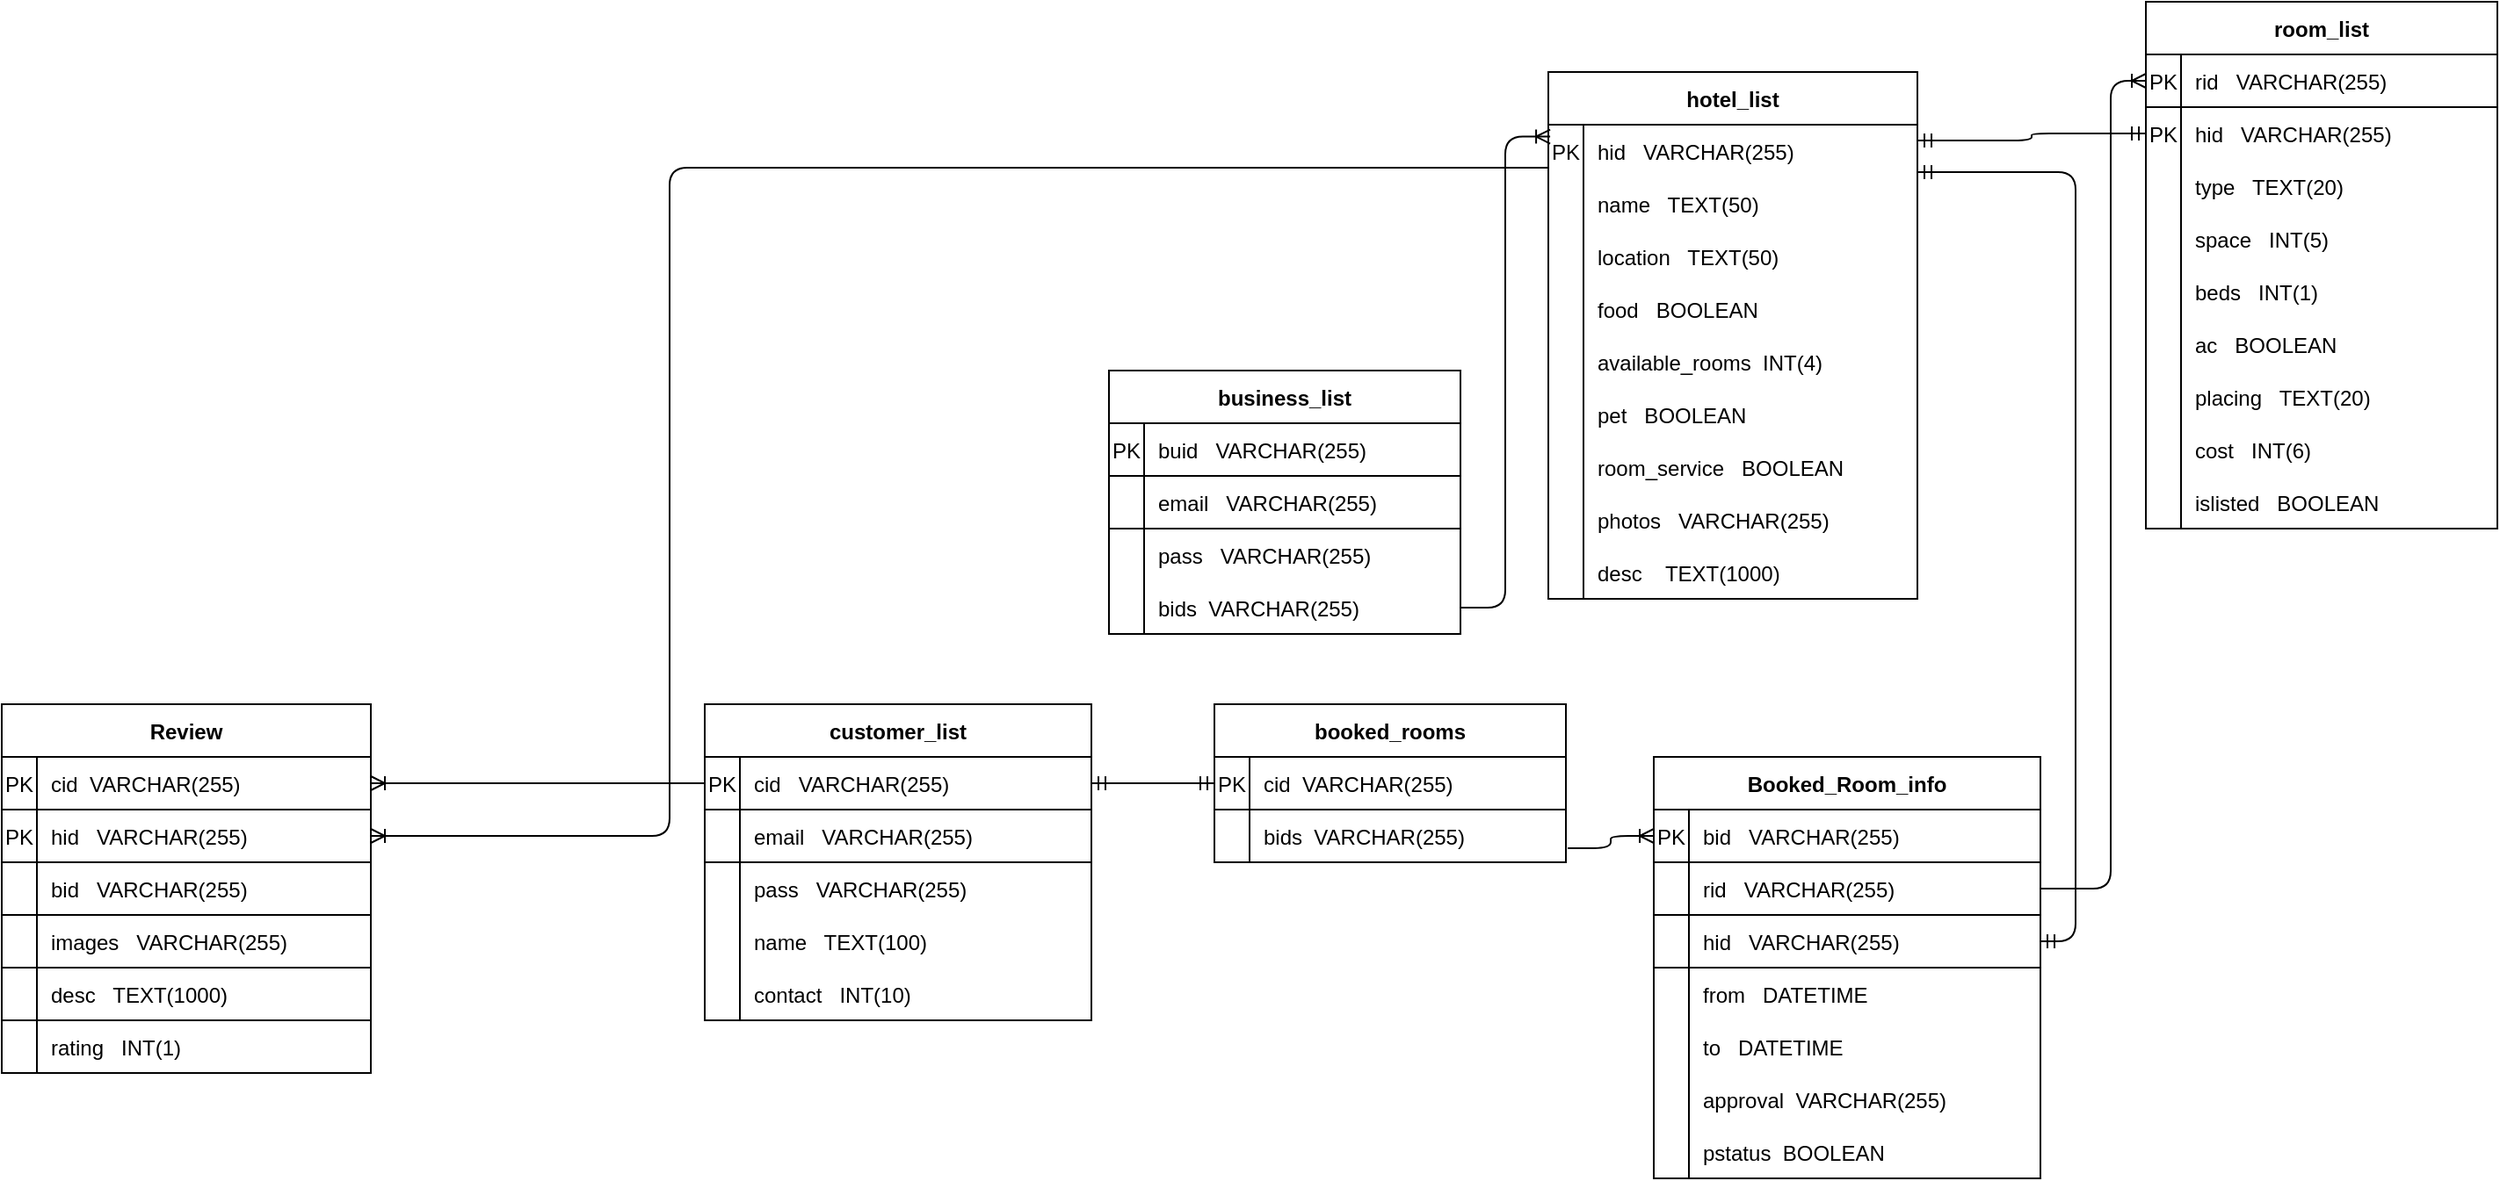 <mxfile version="14.6.13" type="github">
  <diagram id="V7bS7ZGvb8GI5Ki3fT6N" name="Page-1">
    <mxGraphModel dx="1422" dy="767" grid="1" gridSize="10" guides="1" tooltips="1" connect="1" arrows="1" fold="1" page="1" pageScale="1" pageWidth="1654" pageHeight="1169" math="0" shadow="0">
      <root>
        <mxCell id="0" />
        <mxCell id="1" parent="0" />
        <mxCell id="9oEyipRwHzk4dOdtvLpS-50" value="hotel_list" style="shape=table;startSize=30;container=1;collapsible=1;childLayout=tableLayout;fixedRows=1;rowLines=0;fontStyle=1;align=center;resizeLast=1;" parent="1" vertex="1">
          <mxGeometry x="1040" y="200" width="210" height="300" as="geometry" />
        </mxCell>
        <mxCell id="9oEyipRwHzk4dOdtvLpS-51" value="" style="shape=partialRectangle;collapsible=0;dropTarget=0;pointerEvents=0;fillColor=none;top=0;left=0;bottom=0;right=0;points=[[0,0.5],[1,0.5]];portConstraint=eastwest;" parent="9oEyipRwHzk4dOdtvLpS-50" vertex="1">
          <mxGeometry y="30" width="210" height="30" as="geometry" />
        </mxCell>
        <mxCell id="9oEyipRwHzk4dOdtvLpS-52" value="PK" style="shape=partialRectangle;connectable=0;fillColor=none;top=0;left=0;bottom=0;right=0;editable=1;overflow=hidden;" parent="9oEyipRwHzk4dOdtvLpS-51" vertex="1">
          <mxGeometry width="20" height="30" as="geometry" />
        </mxCell>
        <mxCell id="9oEyipRwHzk4dOdtvLpS-53" value="hid   VARCHAR(255)" style="shape=partialRectangle;connectable=0;fillColor=none;top=0;left=0;bottom=0;right=0;align=left;spacingLeft=6;overflow=hidden;" parent="9oEyipRwHzk4dOdtvLpS-51" vertex="1">
          <mxGeometry x="20" width="190" height="30" as="geometry" />
        </mxCell>
        <mxCell id="9oEyipRwHzk4dOdtvLpS-54" value="" style="shape=partialRectangle;collapsible=0;dropTarget=0;pointerEvents=0;fillColor=none;top=0;left=0;bottom=0;right=0;points=[[0,0.5],[1,0.5]];portConstraint=eastwest;" parent="9oEyipRwHzk4dOdtvLpS-50" vertex="1">
          <mxGeometry y="60" width="210" height="30" as="geometry" />
        </mxCell>
        <mxCell id="9oEyipRwHzk4dOdtvLpS-55" value="" style="shape=partialRectangle;connectable=0;fillColor=none;top=0;left=0;bottom=0;right=0;editable=1;overflow=hidden;" parent="9oEyipRwHzk4dOdtvLpS-54" vertex="1">
          <mxGeometry width="20" height="30" as="geometry" />
        </mxCell>
        <mxCell id="9oEyipRwHzk4dOdtvLpS-56" value="name   TEXT(50)" style="shape=partialRectangle;connectable=0;fillColor=none;top=0;left=0;bottom=0;right=0;align=left;spacingLeft=6;overflow=hidden;" parent="9oEyipRwHzk4dOdtvLpS-54" vertex="1">
          <mxGeometry x="20" width="190" height="30" as="geometry" />
        </mxCell>
        <mxCell id="9oEyipRwHzk4dOdtvLpS-57" value="" style="shape=partialRectangle;collapsible=0;dropTarget=0;pointerEvents=0;fillColor=none;top=0;left=0;bottom=0;right=0;points=[[0,0.5],[1,0.5]];portConstraint=eastwest;" parent="9oEyipRwHzk4dOdtvLpS-50" vertex="1">
          <mxGeometry y="90" width="210" height="30" as="geometry" />
        </mxCell>
        <mxCell id="9oEyipRwHzk4dOdtvLpS-58" value="" style="shape=partialRectangle;connectable=0;fillColor=none;top=0;left=0;bottom=0;right=0;editable=1;overflow=hidden;" parent="9oEyipRwHzk4dOdtvLpS-57" vertex="1">
          <mxGeometry width="20" height="30" as="geometry" />
        </mxCell>
        <mxCell id="9oEyipRwHzk4dOdtvLpS-59" value="location   TEXT(50)" style="shape=partialRectangle;connectable=0;fillColor=none;top=0;left=0;bottom=0;right=0;align=left;spacingLeft=6;overflow=hidden;" parent="9oEyipRwHzk4dOdtvLpS-57" vertex="1">
          <mxGeometry x="20" width="190" height="30" as="geometry" />
        </mxCell>
        <mxCell id="9oEyipRwHzk4dOdtvLpS-60" value="" style="shape=partialRectangle;collapsible=0;dropTarget=0;pointerEvents=0;fillColor=none;top=0;left=0;bottom=0;right=0;points=[[0,0.5],[1,0.5]];portConstraint=eastwest;" parent="9oEyipRwHzk4dOdtvLpS-50" vertex="1">
          <mxGeometry y="120" width="210" height="30" as="geometry" />
        </mxCell>
        <mxCell id="9oEyipRwHzk4dOdtvLpS-61" value="" style="shape=partialRectangle;connectable=0;fillColor=none;top=0;left=0;bottom=0;right=0;editable=1;overflow=hidden;" parent="9oEyipRwHzk4dOdtvLpS-60" vertex="1">
          <mxGeometry width="20" height="30" as="geometry" />
        </mxCell>
        <mxCell id="9oEyipRwHzk4dOdtvLpS-62" value="food   BOOLEAN" style="shape=partialRectangle;connectable=0;fillColor=none;top=0;left=0;bottom=0;right=0;align=left;spacingLeft=6;overflow=hidden;" parent="9oEyipRwHzk4dOdtvLpS-60" vertex="1">
          <mxGeometry x="20" width="190" height="30" as="geometry" />
        </mxCell>
        <mxCell id="9oEyipRwHzk4dOdtvLpS-69" value="" style="shape=partialRectangle;collapsible=0;dropTarget=0;pointerEvents=0;fillColor=none;top=0;left=0;bottom=0;right=0;points=[[0,0.5],[1,0.5]];portConstraint=eastwest;" parent="9oEyipRwHzk4dOdtvLpS-50" vertex="1">
          <mxGeometry y="150" width="210" height="30" as="geometry" />
        </mxCell>
        <mxCell id="9oEyipRwHzk4dOdtvLpS-70" value="" style="shape=partialRectangle;connectable=0;fillColor=none;top=0;left=0;bottom=0;right=0;editable=1;overflow=hidden;" parent="9oEyipRwHzk4dOdtvLpS-69" vertex="1">
          <mxGeometry width="20" height="30" as="geometry" />
        </mxCell>
        <mxCell id="9oEyipRwHzk4dOdtvLpS-71" value="available_rooms  INT(4)" style="shape=partialRectangle;connectable=0;fillColor=none;top=0;left=0;bottom=0;right=0;align=left;spacingLeft=6;overflow=hidden;" parent="9oEyipRwHzk4dOdtvLpS-69" vertex="1">
          <mxGeometry x="20" width="190" height="30" as="geometry" />
        </mxCell>
        <mxCell id="9oEyipRwHzk4dOdtvLpS-72" value="" style="shape=partialRectangle;collapsible=0;dropTarget=0;pointerEvents=0;fillColor=none;top=0;left=0;bottom=0;right=0;points=[[0,0.5],[1,0.5]];portConstraint=eastwest;" parent="9oEyipRwHzk4dOdtvLpS-50" vertex="1">
          <mxGeometry y="180" width="210" height="30" as="geometry" />
        </mxCell>
        <mxCell id="9oEyipRwHzk4dOdtvLpS-73" value="" style="shape=partialRectangle;connectable=0;fillColor=none;top=0;left=0;bottom=0;right=0;editable=1;overflow=hidden;" parent="9oEyipRwHzk4dOdtvLpS-72" vertex="1">
          <mxGeometry width="20" height="30" as="geometry" />
        </mxCell>
        <mxCell id="9oEyipRwHzk4dOdtvLpS-74" value="pet   BOOLEAN" style="shape=partialRectangle;connectable=0;fillColor=none;top=0;left=0;bottom=0;right=0;align=left;spacingLeft=6;overflow=hidden;" parent="9oEyipRwHzk4dOdtvLpS-72" vertex="1">
          <mxGeometry x="20" width="190" height="30" as="geometry" />
        </mxCell>
        <mxCell id="9oEyipRwHzk4dOdtvLpS-81" value="" style="shape=partialRectangle;collapsible=0;dropTarget=0;pointerEvents=0;fillColor=none;top=0;left=0;bottom=0;right=0;points=[[0,0.5],[1,0.5]];portConstraint=eastwest;" parent="9oEyipRwHzk4dOdtvLpS-50" vertex="1">
          <mxGeometry y="210" width="210" height="30" as="geometry" />
        </mxCell>
        <mxCell id="9oEyipRwHzk4dOdtvLpS-82" value="" style="shape=partialRectangle;connectable=0;fillColor=none;top=0;left=0;bottom=0;right=0;editable=1;overflow=hidden;" parent="9oEyipRwHzk4dOdtvLpS-81" vertex="1">
          <mxGeometry width="20" height="30" as="geometry" />
        </mxCell>
        <mxCell id="9oEyipRwHzk4dOdtvLpS-83" value="room_service   BOOLEAN" style="shape=partialRectangle;connectable=0;fillColor=none;top=0;left=0;bottom=0;right=0;align=left;spacingLeft=6;overflow=hidden;" parent="9oEyipRwHzk4dOdtvLpS-81" vertex="1">
          <mxGeometry x="20" width="190" height="30" as="geometry" />
        </mxCell>
        <mxCell id="9oEyipRwHzk4dOdtvLpS-78" value="" style="shape=partialRectangle;collapsible=0;dropTarget=0;pointerEvents=0;fillColor=none;top=0;left=0;bottom=0;right=0;points=[[0,0.5],[1,0.5]];portConstraint=eastwest;" parent="9oEyipRwHzk4dOdtvLpS-50" vertex="1">
          <mxGeometry y="240" width="210" height="30" as="geometry" />
        </mxCell>
        <mxCell id="9oEyipRwHzk4dOdtvLpS-79" value="" style="shape=partialRectangle;connectable=0;fillColor=none;top=0;left=0;bottom=0;right=0;editable=1;overflow=hidden;" parent="9oEyipRwHzk4dOdtvLpS-78" vertex="1">
          <mxGeometry width="20" height="30" as="geometry" />
        </mxCell>
        <mxCell id="9oEyipRwHzk4dOdtvLpS-80" value="photos   VARCHAR(255)" style="shape=partialRectangle;connectable=0;fillColor=none;top=0;left=0;bottom=0;right=0;align=left;spacingLeft=6;overflow=hidden;" parent="9oEyipRwHzk4dOdtvLpS-78" vertex="1">
          <mxGeometry x="20" width="190" height="30" as="geometry" />
        </mxCell>
        <mxCell id="9oEyipRwHzk4dOdtvLpS-75" value="" style="shape=partialRectangle;collapsible=0;dropTarget=0;pointerEvents=0;fillColor=none;top=0;left=0;bottom=0;right=0;points=[[0,0.5],[1,0.5]];portConstraint=eastwest;" parent="9oEyipRwHzk4dOdtvLpS-50" vertex="1">
          <mxGeometry y="270" width="210" height="30" as="geometry" />
        </mxCell>
        <mxCell id="9oEyipRwHzk4dOdtvLpS-76" value="" style="shape=partialRectangle;connectable=0;fillColor=none;top=0;left=0;bottom=0;right=0;editable=1;overflow=hidden;" parent="9oEyipRwHzk4dOdtvLpS-75" vertex="1">
          <mxGeometry width="20" height="30" as="geometry" />
        </mxCell>
        <mxCell id="9oEyipRwHzk4dOdtvLpS-77" value="desc    TEXT(1000)" style="shape=partialRectangle;connectable=0;fillColor=none;top=0;left=0;bottom=0;right=0;align=left;spacingLeft=6;overflow=hidden;" parent="9oEyipRwHzk4dOdtvLpS-75" vertex="1">
          <mxGeometry x="20" width="190" height="30" as="geometry" />
        </mxCell>
        <mxCell id="9oEyipRwHzk4dOdtvLpS-84" value="customer_list" style="shape=table;startSize=30;container=1;collapsible=1;childLayout=tableLayout;fixedRows=1;rowLines=0;fontStyle=1;align=center;resizeLast=1;" parent="1" vertex="1">
          <mxGeometry x="560" y="560" width="220" height="180" as="geometry">
            <mxRectangle x="360" y="670" width="110" height="30" as="alternateBounds" />
          </mxGeometry>
        </mxCell>
        <mxCell id="9oEyipRwHzk4dOdtvLpS-85" value="" style="shape=partialRectangle;collapsible=0;dropTarget=0;pointerEvents=0;fillColor=none;top=0;left=0;bottom=1;right=0;points=[[0,0.5],[1,0.5]];portConstraint=eastwest;" parent="9oEyipRwHzk4dOdtvLpS-84" vertex="1">
          <mxGeometry y="30" width="220" height="30" as="geometry" />
        </mxCell>
        <mxCell id="9oEyipRwHzk4dOdtvLpS-86" value="PK" style="shape=partialRectangle;connectable=0;fillColor=none;top=0;left=0;bottom=0;right=0;fontStyle=0;overflow=hidden;" parent="9oEyipRwHzk4dOdtvLpS-85" vertex="1">
          <mxGeometry width="20" height="30" as="geometry" />
        </mxCell>
        <mxCell id="9oEyipRwHzk4dOdtvLpS-87" value="cid   VARCHAR(255)" style="shape=partialRectangle;connectable=0;fillColor=none;top=0;left=0;bottom=0;right=0;align=left;spacingLeft=6;fontStyle=0;overflow=hidden;" parent="9oEyipRwHzk4dOdtvLpS-85" vertex="1">
          <mxGeometry x="20" width="200" height="30" as="geometry" />
        </mxCell>
        <mxCell id="9oEyipRwHzk4dOdtvLpS-88" value="" style="shape=partialRectangle;collapsible=0;dropTarget=0;pointerEvents=0;fillColor=none;top=0;left=0;bottom=1;right=0;points=[[0,0.5],[1,0.5]];portConstraint=eastwest;" parent="9oEyipRwHzk4dOdtvLpS-84" vertex="1">
          <mxGeometry y="60" width="220" height="30" as="geometry" />
        </mxCell>
        <mxCell id="9oEyipRwHzk4dOdtvLpS-89" value="" style="shape=partialRectangle;connectable=0;fillColor=none;top=0;left=0;bottom=0;right=0;fontStyle=0;overflow=hidden;" parent="9oEyipRwHzk4dOdtvLpS-88" vertex="1">
          <mxGeometry width="20" height="30" as="geometry" />
        </mxCell>
        <mxCell id="9oEyipRwHzk4dOdtvLpS-90" value="email   VARCHAR(255)" style="shape=partialRectangle;connectable=0;fillColor=none;top=0;left=0;bottom=0;right=0;align=left;spacingLeft=6;fontStyle=0;overflow=hidden;" parent="9oEyipRwHzk4dOdtvLpS-88" vertex="1">
          <mxGeometry x="20" width="200" height="30" as="geometry" />
        </mxCell>
        <mxCell id="9oEyipRwHzk4dOdtvLpS-91" value="" style="shape=partialRectangle;collapsible=0;dropTarget=0;pointerEvents=0;fillColor=none;top=0;left=0;bottom=0;right=0;points=[[0,0.5],[1,0.5]];portConstraint=eastwest;" parent="9oEyipRwHzk4dOdtvLpS-84" vertex="1">
          <mxGeometry y="90" width="220" height="30" as="geometry" />
        </mxCell>
        <mxCell id="9oEyipRwHzk4dOdtvLpS-92" value="" style="shape=partialRectangle;connectable=0;fillColor=none;top=0;left=0;bottom=0;right=0;editable=1;overflow=hidden;" parent="9oEyipRwHzk4dOdtvLpS-91" vertex="1">
          <mxGeometry width="20" height="30" as="geometry" />
        </mxCell>
        <mxCell id="9oEyipRwHzk4dOdtvLpS-93" value="pass   VARCHAR(255)" style="shape=partialRectangle;connectable=0;fillColor=none;top=0;left=0;bottom=0;right=0;align=left;spacingLeft=6;overflow=hidden;" parent="9oEyipRwHzk4dOdtvLpS-91" vertex="1">
          <mxGeometry x="20" width="200" height="30" as="geometry" />
        </mxCell>
        <mxCell id="9oEyipRwHzk4dOdtvLpS-94" value="" style="shape=partialRectangle;collapsible=0;dropTarget=0;pointerEvents=0;fillColor=none;top=0;left=0;bottom=0;right=0;points=[[0,0.5],[1,0.5]];portConstraint=eastwest;" parent="9oEyipRwHzk4dOdtvLpS-84" vertex="1">
          <mxGeometry y="120" width="220" height="30" as="geometry" />
        </mxCell>
        <mxCell id="9oEyipRwHzk4dOdtvLpS-95" value="" style="shape=partialRectangle;connectable=0;fillColor=none;top=0;left=0;bottom=0;right=0;editable=1;overflow=hidden;" parent="9oEyipRwHzk4dOdtvLpS-94" vertex="1">
          <mxGeometry width="20" height="30" as="geometry" />
        </mxCell>
        <mxCell id="9oEyipRwHzk4dOdtvLpS-96" value="name   TEXT(100)" style="shape=partialRectangle;connectable=0;fillColor=none;top=0;left=0;bottom=0;right=0;align=left;spacingLeft=6;overflow=hidden;" parent="9oEyipRwHzk4dOdtvLpS-94" vertex="1">
          <mxGeometry x="20" width="200" height="30" as="geometry" />
        </mxCell>
        <mxCell id="JQp8mwMekfqaITCJmqOn-1" value="" style="shape=partialRectangle;collapsible=0;dropTarget=0;pointerEvents=0;fillColor=none;top=0;left=0;bottom=0;right=0;points=[[0,0.5],[1,0.5]];portConstraint=eastwest;" parent="9oEyipRwHzk4dOdtvLpS-84" vertex="1">
          <mxGeometry y="150" width="220" height="30" as="geometry" />
        </mxCell>
        <mxCell id="JQp8mwMekfqaITCJmqOn-2" value="" style="shape=partialRectangle;connectable=0;fillColor=none;top=0;left=0;bottom=0;right=0;editable=1;overflow=hidden;" parent="JQp8mwMekfqaITCJmqOn-1" vertex="1">
          <mxGeometry width="20" height="30" as="geometry" />
        </mxCell>
        <mxCell id="JQp8mwMekfqaITCJmqOn-3" value="contact   INT(10)" style="shape=partialRectangle;connectable=0;fillColor=none;top=0;left=0;bottom=0;right=0;align=left;spacingLeft=6;overflow=hidden;" parent="JQp8mwMekfqaITCJmqOn-1" vertex="1">
          <mxGeometry x="20" width="200" height="30" as="geometry" />
        </mxCell>
        <mxCell id="9oEyipRwHzk4dOdtvLpS-103" value="business_list" style="shape=table;startSize=30;container=1;collapsible=1;childLayout=tableLayout;fixedRows=1;rowLines=0;fontStyle=1;align=center;resizeLast=1;" parent="1" vertex="1">
          <mxGeometry x="790" y="370" width="200" height="150" as="geometry" />
        </mxCell>
        <mxCell id="9oEyipRwHzk4dOdtvLpS-104" value="" style="shape=partialRectangle;collapsible=0;dropTarget=0;pointerEvents=0;fillColor=none;top=0;left=0;bottom=1;right=0;points=[[0,0.5],[1,0.5]];portConstraint=eastwest;" parent="9oEyipRwHzk4dOdtvLpS-103" vertex="1">
          <mxGeometry y="30" width="200" height="30" as="geometry" />
        </mxCell>
        <mxCell id="9oEyipRwHzk4dOdtvLpS-105" value="PK" style="shape=partialRectangle;connectable=0;fillColor=none;top=0;left=0;bottom=0;right=0;fontStyle=0;overflow=hidden;" parent="9oEyipRwHzk4dOdtvLpS-104" vertex="1">
          <mxGeometry width="20" height="30" as="geometry" />
        </mxCell>
        <mxCell id="9oEyipRwHzk4dOdtvLpS-106" value="buid   VARCHAR(255)" style="shape=partialRectangle;connectable=0;fillColor=none;top=0;left=0;bottom=0;right=0;align=left;spacingLeft=6;fontStyle=0;overflow=hidden;" parent="9oEyipRwHzk4dOdtvLpS-104" vertex="1">
          <mxGeometry x="20" width="180" height="30" as="geometry" />
        </mxCell>
        <mxCell id="9oEyipRwHzk4dOdtvLpS-107" value="" style="shape=partialRectangle;collapsible=0;dropTarget=0;pointerEvents=0;fillColor=none;top=0;left=0;bottom=1;right=0;points=[[0,0.5],[1,0.5]];portConstraint=eastwest;" parent="9oEyipRwHzk4dOdtvLpS-103" vertex="1">
          <mxGeometry y="60" width="200" height="30" as="geometry" />
        </mxCell>
        <mxCell id="9oEyipRwHzk4dOdtvLpS-108" value="" style="shape=partialRectangle;connectable=0;fillColor=none;top=0;left=0;bottom=0;right=0;fontStyle=0;overflow=hidden;" parent="9oEyipRwHzk4dOdtvLpS-107" vertex="1">
          <mxGeometry width="20" height="30" as="geometry" />
        </mxCell>
        <mxCell id="9oEyipRwHzk4dOdtvLpS-109" value="email   VARCHAR(255)" style="shape=partialRectangle;connectable=0;fillColor=none;top=0;left=0;bottom=0;right=0;align=left;spacingLeft=6;fontStyle=0;overflow=hidden;shadow=0;" parent="9oEyipRwHzk4dOdtvLpS-107" vertex="1">
          <mxGeometry x="20" width="180" height="30" as="geometry" />
        </mxCell>
        <mxCell id="9oEyipRwHzk4dOdtvLpS-110" value="" style="shape=partialRectangle;collapsible=0;dropTarget=0;pointerEvents=0;fillColor=none;top=0;left=0;bottom=0;right=0;points=[[0,0.5],[1,0.5]];portConstraint=eastwest;" parent="9oEyipRwHzk4dOdtvLpS-103" vertex="1">
          <mxGeometry y="90" width="200" height="30" as="geometry" />
        </mxCell>
        <mxCell id="9oEyipRwHzk4dOdtvLpS-111" value="" style="shape=partialRectangle;connectable=0;fillColor=none;top=0;left=0;bottom=0;right=0;editable=1;overflow=hidden;" parent="9oEyipRwHzk4dOdtvLpS-110" vertex="1">
          <mxGeometry width="20" height="30" as="geometry" />
        </mxCell>
        <mxCell id="9oEyipRwHzk4dOdtvLpS-112" value="pass   VARCHAR(255)" style="shape=partialRectangle;connectable=0;fillColor=none;top=0;left=0;bottom=0;right=0;align=left;spacingLeft=6;overflow=hidden;" parent="9oEyipRwHzk4dOdtvLpS-110" vertex="1">
          <mxGeometry x="20" width="180" height="30" as="geometry" />
        </mxCell>
        <mxCell id="9oEyipRwHzk4dOdtvLpS-116" value="" style="shape=partialRectangle;collapsible=0;dropTarget=0;pointerEvents=0;fillColor=none;top=0;left=0;bottom=0;right=0;points=[[0,0.5],[1,0.5]];portConstraint=eastwest;" parent="9oEyipRwHzk4dOdtvLpS-103" vertex="1">
          <mxGeometry y="120" width="200" height="30" as="geometry" />
        </mxCell>
        <mxCell id="9oEyipRwHzk4dOdtvLpS-117" value="" style="shape=partialRectangle;connectable=0;fillColor=none;top=0;left=0;bottom=0;right=0;editable=1;overflow=hidden;" parent="9oEyipRwHzk4dOdtvLpS-116" vertex="1">
          <mxGeometry width="20" height="30" as="geometry" />
        </mxCell>
        <mxCell id="9oEyipRwHzk4dOdtvLpS-118" value="bids  VARCHAR(255)" style="shape=partialRectangle;connectable=0;fillColor=none;top=0;left=0;bottom=0;right=0;align=left;spacingLeft=6;overflow=hidden;" parent="9oEyipRwHzk4dOdtvLpS-116" vertex="1">
          <mxGeometry x="20" width="180" height="30" as="geometry" />
        </mxCell>
        <mxCell id="9oEyipRwHzk4dOdtvLpS-119" value="room_list" style="shape=table;startSize=30;container=1;collapsible=1;childLayout=tableLayout;fixedRows=1;rowLines=0;fontStyle=1;align=center;resizeLast=1;" parent="1" vertex="1">
          <mxGeometry x="1380" y="160" width="200" height="300" as="geometry" />
        </mxCell>
        <mxCell id="9oEyipRwHzk4dOdtvLpS-120" value="" style="shape=partialRectangle;collapsible=0;dropTarget=0;pointerEvents=0;fillColor=none;top=0;left=0;bottom=1;right=0;points=[[0,0.5],[1,0.5]];portConstraint=eastwest;" parent="9oEyipRwHzk4dOdtvLpS-119" vertex="1">
          <mxGeometry y="30" width="200" height="30" as="geometry" />
        </mxCell>
        <mxCell id="9oEyipRwHzk4dOdtvLpS-121" value="PK" style="shape=partialRectangle;connectable=0;fillColor=none;top=0;left=0;bottom=0;right=0;fontStyle=0;overflow=hidden;" parent="9oEyipRwHzk4dOdtvLpS-120" vertex="1">
          <mxGeometry width="20" height="30" as="geometry" />
        </mxCell>
        <mxCell id="9oEyipRwHzk4dOdtvLpS-122" value="rid   VARCHAR(255)" style="shape=partialRectangle;connectable=0;fillColor=none;top=0;left=0;bottom=0;right=0;align=left;spacingLeft=6;fontStyle=0;overflow=hidden;" parent="9oEyipRwHzk4dOdtvLpS-120" vertex="1">
          <mxGeometry x="20" width="180" height="30" as="geometry" />
        </mxCell>
        <mxCell id="9oEyipRwHzk4dOdtvLpS-123" value="" style="shape=partialRectangle;collapsible=0;dropTarget=0;pointerEvents=0;fillColor=none;top=0;left=0;bottom=0;right=0;points=[[0,0.5],[1,0.5]];portConstraint=eastwest;" parent="9oEyipRwHzk4dOdtvLpS-119" vertex="1">
          <mxGeometry y="60" width="200" height="30" as="geometry" />
        </mxCell>
        <mxCell id="9oEyipRwHzk4dOdtvLpS-124" value="PK" style="shape=partialRectangle;connectable=0;fillColor=none;top=0;left=0;bottom=0;right=0;editable=1;overflow=hidden;" parent="9oEyipRwHzk4dOdtvLpS-123" vertex="1">
          <mxGeometry width="20" height="30" as="geometry" />
        </mxCell>
        <mxCell id="9oEyipRwHzk4dOdtvLpS-125" value="hid   VARCHAR(255)" style="shape=partialRectangle;connectable=0;fillColor=none;top=0;left=0;bottom=0;right=0;align=left;spacingLeft=6;overflow=hidden;" parent="9oEyipRwHzk4dOdtvLpS-123" vertex="1">
          <mxGeometry x="20" width="180" height="30" as="geometry" />
        </mxCell>
        <mxCell id="9oEyipRwHzk4dOdtvLpS-126" value="" style="shape=partialRectangle;collapsible=0;dropTarget=0;pointerEvents=0;fillColor=none;top=0;left=0;bottom=0;right=0;points=[[0,0.5],[1,0.5]];portConstraint=eastwest;" parent="9oEyipRwHzk4dOdtvLpS-119" vertex="1">
          <mxGeometry y="90" width="200" height="30" as="geometry" />
        </mxCell>
        <mxCell id="9oEyipRwHzk4dOdtvLpS-127" value="" style="shape=partialRectangle;connectable=0;fillColor=none;top=0;left=0;bottom=0;right=0;editable=1;overflow=hidden;" parent="9oEyipRwHzk4dOdtvLpS-126" vertex="1">
          <mxGeometry width="20" height="30" as="geometry" />
        </mxCell>
        <mxCell id="9oEyipRwHzk4dOdtvLpS-128" value="type   TEXT(20)" style="shape=partialRectangle;connectable=0;fillColor=none;top=0;left=0;bottom=0;right=0;align=left;spacingLeft=6;overflow=hidden;" parent="9oEyipRwHzk4dOdtvLpS-126" vertex="1">
          <mxGeometry x="20" width="180" height="30" as="geometry" />
        </mxCell>
        <mxCell id="9oEyipRwHzk4dOdtvLpS-129" value="" style="shape=partialRectangle;collapsible=0;dropTarget=0;pointerEvents=0;fillColor=none;top=0;left=0;bottom=0;right=0;points=[[0,0.5],[1,0.5]];portConstraint=eastwest;" parent="9oEyipRwHzk4dOdtvLpS-119" vertex="1">
          <mxGeometry y="120" width="200" height="30" as="geometry" />
        </mxCell>
        <mxCell id="9oEyipRwHzk4dOdtvLpS-130" value="" style="shape=partialRectangle;connectable=0;fillColor=none;top=0;left=0;bottom=0;right=0;editable=1;overflow=hidden;" parent="9oEyipRwHzk4dOdtvLpS-129" vertex="1">
          <mxGeometry width="20" height="30" as="geometry" />
        </mxCell>
        <mxCell id="9oEyipRwHzk4dOdtvLpS-131" value="space   INT(5)" style="shape=partialRectangle;connectable=0;fillColor=none;top=0;left=0;bottom=0;right=0;align=left;spacingLeft=6;overflow=hidden;" parent="9oEyipRwHzk4dOdtvLpS-129" vertex="1">
          <mxGeometry x="20" width="180" height="30" as="geometry" />
        </mxCell>
        <mxCell id="9oEyipRwHzk4dOdtvLpS-132" value="" style="shape=partialRectangle;collapsible=0;dropTarget=0;pointerEvents=0;fillColor=none;top=0;left=0;bottom=0;right=0;points=[[0,0.5],[1,0.5]];portConstraint=eastwest;" parent="9oEyipRwHzk4dOdtvLpS-119" vertex="1">
          <mxGeometry y="150" width="200" height="30" as="geometry" />
        </mxCell>
        <mxCell id="9oEyipRwHzk4dOdtvLpS-133" value="" style="shape=partialRectangle;connectable=0;fillColor=none;top=0;left=0;bottom=0;right=0;editable=1;overflow=hidden;" parent="9oEyipRwHzk4dOdtvLpS-132" vertex="1">
          <mxGeometry width="20" height="30" as="geometry" />
        </mxCell>
        <mxCell id="9oEyipRwHzk4dOdtvLpS-134" value="beds   INT(1)" style="shape=partialRectangle;connectable=0;fillColor=none;top=0;left=0;bottom=0;right=0;align=left;spacingLeft=6;overflow=hidden;" parent="9oEyipRwHzk4dOdtvLpS-132" vertex="1">
          <mxGeometry x="20" width="180" height="30" as="geometry" />
        </mxCell>
        <mxCell id="9oEyipRwHzk4dOdtvLpS-135" value="" style="shape=partialRectangle;collapsible=0;dropTarget=0;pointerEvents=0;fillColor=none;top=0;left=0;bottom=0;right=0;points=[[0,0.5],[1,0.5]];portConstraint=eastwest;" parent="9oEyipRwHzk4dOdtvLpS-119" vertex="1">
          <mxGeometry y="180" width="200" height="30" as="geometry" />
        </mxCell>
        <mxCell id="9oEyipRwHzk4dOdtvLpS-136" value="" style="shape=partialRectangle;connectable=0;fillColor=none;top=0;left=0;bottom=0;right=0;editable=1;overflow=hidden;" parent="9oEyipRwHzk4dOdtvLpS-135" vertex="1">
          <mxGeometry width="20" height="30" as="geometry" />
        </mxCell>
        <mxCell id="9oEyipRwHzk4dOdtvLpS-137" value="ac   BOOLEAN" style="shape=partialRectangle;connectable=0;fillColor=none;top=0;left=0;bottom=0;right=0;align=left;spacingLeft=6;overflow=hidden;" parent="9oEyipRwHzk4dOdtvLpS-135" vertex="1">
          <mxGeometry x="20" width="180" height="30" as="geometry" />
        </mxCell>
        <mxCell id="9oEyipRwHzk4dOdtvLpS-138" value="" style="shape=partialRectangle;collapsible=0;dropTarget=0;pointerEvents=0;fillColor=none;top=0;left=0;bottom=0;right=0;points=[[0,0.5],[1,0.5]];portConstraint=eastwest;" parent="9oEyipRwHzk4dOdtvLpS-119" vertex="1">
          <mxGeometry y="210" width="200" height="30" as="geometry" />
        </mxCell>
        <mxCell id="9oEyipRwHzk4dOdtvLpS-139" value="" style="shape=partialRectangle;connectable=0;fillColor=none;top=0;left=0;bottom=0;right=0;editable=1;overflow=hidden;" parent="9oEyipRwHzk4dOdtvLpS-138" vertex="1">
          <mxGeometry width="20" height="30" as="geometry" />
        </mxCell>
        <mxCell id="9oEyipRwHzk4dOdtvLpS-140" value="placing   TEXT(20)" style="shape=partialRectangle;connectable=0;fillColor=none;top=0;left=0;bottom=0;right=0;align=left;spacingLeft=6;overflow=hidden;" parent="9oEyipRwHzk4dOdtvLpS-138" vertex="1">
          <mxGeometry x="20" width="180" height="30" as="geometry" />
        </mxCell>
        <mxCell id="9oEyipRwHzk4dOdtvLpS-141" value="" style="shape=partialRectangle;collapsible=0;dropTarget=0;pointerEvents=0;fillColor=none;top=0;left=0;bottom=0;right=0;points=[[0,0.5],[1,0.5]];portConstraint=eastwest;" parent="9oEyipRwHzk4dOdtvLpS-119" vertex="1">
          <mxGeometry y="240" width="200" height="30" as="geometry" />
        </mxCell>
        <mxCell id="9oEyipRwHzk4dOdtvLpS-142" value="" style="shape=partialRectangle;connectable=0;fillColor=none;top=0;left=0;bottom=0;right=0;editable=1;overflow=hidden;" parent="9oEyipRwHzk4dOdtvLpS-141" vertex="1">
          <mxGeometry width="20" height="30" as="geometry" />
        </mxCell>
        <mxCell id="9oEyipRwHzk4dOdtvLpS-143" value="cost   INT(6)" style="shape=partialRectangle;connectable=0;fillColor=none;top=0;left=0;bottom=0;right=0;align=left;spacingLeft=6;overflow=hidden;" parent="9oEyipRwHzk4dOdtvLpS-141" vertex="1">
          <mxGeometry x="20" width="180" height="30" as="geometry" />
        </mxCell>
        <mxCell id="9oEyipRwHzk4dOdtvLpS-241" value="" style="shape=partialRectangle;collapsible=0;dropTarget=0;pointerEvents=0;fillColor=none;top=0;left=0;bottom=0;right=0;points=[[0,0.5],[1,0.5]];portConstraint=eastwest;" parent="9oEyipRwHzk4dOdtvLpS-119" vertex="1">
          <mxGeometry y="270" width="200" height="30" as="geometry" />
        </mxCell>
        <mxCell id="9oEyipRwHzk4dOdtvLpS-242" value="" style="shape=partialRectangle;connectable=0;fillColor=none;top=0;left=0;bottom=0;right=0;editable=1;overflow=hidden;" parent="9oEyipRwHzk4dOdtvLpS-241" vertex="1">
          <mxGeometry width="20" height="30" as="geometry" />
        </mxCell>
        <mxCell id="9oEyipRwHzk4dOdtvLpS-243" value="islisted   BOOLEAN" style="shape=partialRectangle;connectable=0;fillColor=none;top=0;left=0;bottom=0;right=0;align=left;spacingLeft=6;overflow=hidden;" parent="9oEyipRwHzk4dOdtvLpS-241" vertex="1">
          <mxGeometry x="20" width="180" height="30" as="geometry" />
        </mxCell>
        <mxCell id="9oEyipRwHzk4dOdtvLpS-158" value="booked_rooms" style="shape=table;startSize=30;container=1;collapsible=1;childLayout=tableLayout;fixedRows=1;rowLines=0;fontStyle=1;align=center;resizeLast=1;" parent="1" vertex="1">
          <mxGeometry x="850" y="560" width="200" height="90" as="geometry" />
        </mxCell>
        <mxCell id="9oEyipRwHzk4dOdtvLpS-159" value="" style="shape=partialRectangle;collapsible=0;dropTarget=0;pointerEvents=0;fillColor=none;top=0;left=0;bottom=1;right=0;points=[[0,0.5],[1,0.5]];portConstraint=eastwest;" parent="9oEyipRwHzk4dOdtvLpS-158" vertex="1">
          <mxGeometry y="30" width="200" height="30" as="geometry" />
        </mxCell>
        <mxCell id="9oEyipRwHzk4dOdtvLpS-160" value="PK" style="shape=partialRectangle;connectable=0;fillColor=none;top=0;left=0;bottom=0;right=0;fontStyle=0;overflow=hidden;" parent="9oEyipRwHzk4dOdtvLpS-159" vertex="1">
          <mxGeometry width="20" height="30" as="geometry" />
        </mxCell>
        <mxCell id="9oEyipRwHzk4dOdtvLpS-161" value="cid  VARCHAR(255)" style="shape=partialRectangle;connectable=0;fillColor=none;top=0;left=0;bottom=0;right=0;align=left;spacingLeft=6;fontStyle=0;overflow=hidden;" parent="9oEyipRwHzk4dOdtvLpS-159" vertex="1">
          <mxGeometry x="20" width="180" height="30" as="geometry" />
        </mxCell>
        <mxCell id="9oEyipRwHzk4dOdtvLpS-162" value="" style="shape=partialRectangle;collapsible=0;dropTarget=0;pointerEvents=0;fillColor=none;top=0;left=0;bottom=1;right=0;points=[[0,0.5],[1,0.5]];portConstraint=eastwest;" parent="9oEyipRwHzk4dOdtvLpS-158" vertex="1">
          <mxGeometry y="60" width="200" height="30" as="geometry" />
        </mxCell>
        <mxCell id="9oEyipRwHzk4dOdtvLpS-163" value="" style="shape=partialRectangle;connectable=0;fillColor=none;top=0;left=0;bottom=0;right=0;fontStyle=0;overflow=hidden;" parent="9oEyipRwHzk4dOdtvLpS-162" vertex="1">
          <mxGeometry width="20" height="30" as="geometry" />
        </mxCell>
        <mxCell id="9oEyipRwHzk4dOdtvLpS-164" value="bids  VARCHAR(255)" style="shape=partialRectangle;connectable=0;fillColor=none;top=0;left=0;bottom=0;right=0;align=left;spacingLeft=6;fontStyle=0;overflow=hidden;" parent="9oEyipRwHzk4dOdtvLpS-162" vertex="1">
          <mxGeometry x="20" width="180" height="30" as="geometry" />
        </mxCell>
        <mxCell id="9oEyipRwHzk4dOdtvLpS-218" value="Booked_Room_info" style="shape=table;startSize=30;container=1;collapsible=1;childLayout=tableLayout;fixedRows=1;rowLines=0;fontStyle=1;align=center;resizeLast=1;" parent="1" vertex="1">
          <mxGeometry x="1100" y="590" width="220" height="240" as="geometry" />
        </mxCell>
        <mxCell id="hf0RXOYRYlcpUUbahjFG-20" value="" style="shape=partialRectangle;collapsible=0;dropTarget=0;pointerEvents=0;fillColor=none;top=0;left=0;bottom=1;right=0;points=[[0,0.5],[1,0.5]];portConstraint=eastwest;" parent="9oEyipRwHzk4dOdtvLpS-218" vertex="1">
          <mxGeometry y="30" width="220" height="30" as="geometry" />
        </mxCell>
        <mxCell id="hf0RXOYRYlcpUUbahjFG-21" value="PK" style="shape=partialRectangle;connectable=0;fillColor=none;top=0;left=0;bottom=0;right=0;fontStyle=0;overflow=hidden;" parent="hf0RXOYRYlcpUUbahjFG-20" vertex="1">
          <mxGeometry width="20" height="30" as="geometry" />
        </mxCell>
        <mxCell id="hf0RXOYRYlcpUUbahjFG-22" value="bid   VARCHAR(255)" style="shape=partialRectangle;connectable=0;fillColor=none;top=0;left=0;bottom=0;right=0;align=left;spacingLeft=6;fontStyle=0;overflow=hidden;" parent="hf0RXOYRYlcpUUbahjFG-20" vertex="1">
          <mxGeometry x="20" width="200" height="30" as="geometry" />
        </mxCell>
        <mxCell id="9oEyipRwHzk4dOdtvLpS-219" value="" style="shape=partialRectangle;collapsible=0;dropTarget=0;pointerEvents=0;fillColor=none;top=0;left=0;bottom=1;right=0;points=[[0,0.5],[1,0.5]];portConstraint=eastwest;" parent="9oEyipRwHzk4dOdtvLpS-218" vertex="1">
          <mxGeometry y="60" width="220" height="30" as="geometry" />
        </mxCell>
        <mxCell id="9oEyipRwHzk4dOdtvLpS-220" value="" style="shape=partialRectangle;connectable=0;fillColor=none;top=0;left=0;bottom=0;right=0;fontStyle=0;overflow=hidden;" parent="9oEyipRwHzk4dOdtvLpS-219" vertex="1">
          <mxGeometry width="20" height="30" as="geometry" />
        </mxCell>
        <mxCell id="9oEyipRwHzk4dOdtvLpS-221" value="rid   VARCHAR(255)" style="shape=partialRectangle;connectable=0;fillColor=none;top=0;left=0;bottom=0;right=0;align=left;spacingLeft=6;fontStyle=0;overflow=hidden;" parent="9oEyipRwHzk4dOdtvLpS-219" vertex="1">
          <mxGeometry x="20" width="200" height="30" as="geometry" />
        </mxCell>
        <mxCell id="hf0RXOYRYlcpUUbahjFG-23" value="" style="shape=partialRectangle;collapsible=0;dropTarget=0;pointerEvents=0;fillColor=none;top=0;left=0;bottom=1;right=0;points=[[0,0.5],[1,0.5]];portConstraint=eastwest;" parent="9oEyipRwHzk4dOdtvLpS-218" vertex="1">
          <mxGeometry y="90" width="220" height="30" as="geometry" />
        </mxCell>
        <mxCell id="hf0RXOYRYlcpUUbahjFG-24" value="" style="shape=partialRectangle;connectable=0;fillColor=none;top=0;left=0;bottom=0;right=0;fontStyle=0;overflow=hidden;" parent="hf0RXOYRYlcpUUbahjFG-23" vertex="1">
          <mxGeometry width="20" height="30" as="geometry" />
        </mxCell>
        <mxCell id="hf0RXOYRYlcpUUbahjFG-25" value="hid   VARCHAR(255)" style="shape=partialRectangle;connectable=0;fillColor=none;top=0;left=0;bottom=0;right=0;align=left;spacingLeft=6;fontStyle=0;overflow=hidden;" parent="hf0RXOYRYlcpUUbahjFG-23" vertex="1">
          <mxGeometry x="20" width="200" height="30" as="geometry" />
        </mxCell>
        <mxCell id="9oEyipRwHzk4dOdtvLpS-222" value="" style="shape=partialRectangle;collapsible=0;dropTarget=0;pointerEvents=0;fillColor=none;top=0;left=0;bottom=0;right=0;points=[[0,0.5],[1,0.5]];portConstraint=eastwest;" parent="9oEyipRwHzk4dOdtvLpS-218" vertex="1">
          <mxGeometry y="120" width="220" height="30" as="geometry" />
        </mxCell>
        <mxCell id="9oEyipRwHzk4dOdtvLpS-223" value="" style="shape=partialRectangle;connectable=0;fillColor=none;top=0;left=0;bottom=0;right=0;editable=1;overflow=hidden;" parent="9oEyipRwHzk4dOdtvLpS-222" vertex="1">
          <mxGeometry width="20" height="30" as="geometry" />
        </mxCell>
        <mxCell id="9oEyipRwHzk4dOdtvLpS-224" value="from   DATETIME" style="shape=partialRectangle;connectable=0;fillColor=none;top=0;left=0;bottom=0;right=0;align=left;spacingLeft=6;overflow=hidden;" parent="9oEyipRwHzk4dOdtvLpS-222" vertex="1">
          <mxGeometry x="20" width="200" height="30" as="geometry" />
        </mxCell>
        <mxCell id="9oEyipRwHzk4dOdtvLpS-225" value="" style="shape=partialRectangle;collapsible=0;dropTarget=0;pointerEvents=0;fillColor=none;top=0;left=0;bottom=0;right=0;points=[[0,0.5],[1,0.5]];portConstraint=eastwest;" parent="9oEyipRwHzk4dOdtvLpS-218" vertex="1">
          <mxGeometry y="150" width="220" height="30" as="geometry" />
        </mxCell>
        <mxCell id="9oEyipRwHzk4dOdtvLpS-226" value="" style="shape=partialRectangle;connectable=0;fillColor=none;top=0;left=0;bottom=0;right=0;editable=1;overflow=hidden;" parent="9oEyipRwHzk4dOdtvLpS-225" vertex="1">
          <mxGeometry width="20" height="30" as="geometry" />
        </mxCell>
        <mxCell id="9oEyipRwHzk4dOdtvLpS-227" value="to   DATETIME" style="shape=partialRectangle;connectable=0;fillColor=none;top=0;left=0;bottom=0;right=0;align=left;spacingLeft=6;overflow=hidden;" parent="9oEyipRwHzk4dOdtvLpS-225" vertex="1">
          <mxGeometry x="20" width="200" height="30" as="geometry" />
        </mxCell>
        <mxCell id="9oEyipRwHzk4dOdtvLpS-228" value="" style="shape=partialRectangle;collapsible=0;dropTarget=0;pointerEvents=0;fillColor=none;top=0;left=0;bottom=0;right=0;points=[[0,0.5],[1,0.5]];portConstraint=eastwest;" parent="9oEyipRwHzk4dOdtvLpS-218" vertex="1">
          <mxGeometry y="180" width="220" height="30" as="geometry" />
        </mxCell>
        <mxCell id="9oEyipRwHzk4dOdtvLpS-229" value="" style="shape=partialRectangle;connectable=0;fillColor=none;top=0;left=0;bottom=0;right=0;editable=1;overflow=hidden;" parent="9oEyipRwHzk4dOdtvLpS-228" vertex="1">
          <mxGeometry width="20" height="30" as="geometry" />
        </mxCell>
        <mxCell id="9oEyipRwHzk4dOdtvLpS-230" value="approval  VARCHAR(255)" style="shape=partialRectangle;connectable=0;fillColor=none;top=0;left=0;bottom=0;right=0;align=left;spacingLeft=6;overflow=hidden;" parent="9oEyipRwHzk4dOdtvLpS-228" vertex="1">
          <mxGeometry x="20" width="200" height="30" as="geometry" />
        </mxCell>
        <mxCell id="9oEyipRwHzk4dOdtvLpS-231" value="" style="shape=partialRectangle;collapsible=0;dropTarget=0;pointerEvents=0;fillColor=none;top=0;left=0;bottom=0;right=0;points=[[0,0.5],[1,0.5]];portConstraint=eastwest;" parent="9oEyipRwHzk4dOdtvLpS-218" vertex="1">
          <mxGeometry y="210" width="220" height="30" as="geometry" />
        </mxCell>
        <mxCell id="9oEyipRwHzk4dOdtvLpS-232" value="" style="shape=partialRectangle;connectable=0;fillColor=none;top=0;left=0;bottom=0;right=0;editable=1;overflow=hidden;" parent="9oEyipRwHzk4dOdtvLpS-231" vertex="1">
          <mxGeometry width="20" height="30" as="geometry" />
        </mxCell>
        <mxCell id="9oEyipRwHzk4dOdtvLpS-233" value="pstatus  BOOLEAN" style="shape=partialRectangle;connectable=0;fillColor=none;top=0;left=0;bottom=0;right=0;align=left;spacingLeft=6;overflow=hidden;" parent="9oEyipRwHzk4dOdtvLpS-231" vertex="1">
          <mxGeometry x="20" width="200" height="30" as="geometry" />
        </mxCell>
        <mxCell id="9oEyipRwHzk4dOdtvLpS-236" value="" style="edgeStyle=elbowEdgeStyle;fontSize=12;html=1;endArrow=ERoneToMany;exitX=1;exitY=0.5;exitDx=0;exitDy=0;entryX=0.005;entryY=0.227;entryDx=0;entryDy=0;entryPerimeter=0;" parent="1" source="9oEyipRwHzk4dOdtvLpS-116" target="9oEyipRwHzk4dOdtvLpS-51" edge="1">
          <mxGeometry width="100" height="100" relative="1" as="geometry">
            <mxPoint x="840" y="620" as="sourcePoint" />
            <mxPoint x="780" y="250" as="targetPoint" />
          </mxGeometry>
        </mxCell>
        <mxCell id="9oEyipRwHzk4dOdtvLpS-244" value="" style="edgeStyle=elbowEdgeStyle;fontSize=12;html=1;endArrow=ERmandOne;startArrow=ERmandOne;entryX=0;entryY=0.5;entryDx=0;entryDy=0;" parent="1" target="9oEyipRwHzk4dOdtvLpS-123" edge="1">
          <mxGeometry width="100" height="100" relative="1" as="geometry">
            <mxPoint x="1250" y="239" as="sourcePoint" />
            <mxPoint x="1410" y="300" as="targetPoint" />
          </mxGeometry>
        </mxCell>
        <mxCell id="9oEyipRwHzk4dOdtvLpS-256" value="" style="edgeStyle=elbowEdgeStyle;fontSize=12;html=1;endArrow=ERoneToMany;exitX=1.005;exitY=0.733;exitDx=0;exitDy=0;exitPerimeter=0;entryX=0;entryY=0.5;entryDx=0;entryDy=0;" parent="1" source="9oEyipRwHzk4dOdtvLpS-162" target="hf0RXOYRYlcpUUbahjFG-20" edge="1">
          <mxGeometry width="100" height="100" relative="1" as="geometry">
            <mxPoint x="880" y="1010" as="sourcePoint" />
            <mxPoint x="1020" y="935" as="targetPoint" />
          </mxGeometry>
        </mxCell>
        <mxCell id="9oEyipRwHzk4dOdtvLpS-259" value="" style="edgeStyle=elbowEdgeStyle;fontSize=12;html=1;endArrow=ERoneToMany;exitX=1;exitY=0.5;exitDx=0;exitDy=0;entryX=0;entryY=0.5;entryDx=0;entryDy=0;" parent="1" source="9oEyipRwHzk4dOdtvLpS-219" target="9oEyipRwHzk4dOdtvLpS-120" edge="1">
          <mxGeometry width="100" height="100" relative="1" as="geometry">
            <mxPoint x="1120" y="950" as="sourcePoint" />
            <mxPoint x="1220" y="850" as="targetPoint" />
            <Array as="points">
              <mxPoint x="1360" y="540" />
              <mxPoint x="1340" y="570" />
              <mxPoint x="1290" y="600" />
              <mxPoint x="1370" y="610" />
            </Array>
          </mxGeometry>
        </mxCell>
        <mxCell id="hf0RXOYRYlcpUUbahjFG-27" value="" style="edgeStyle=elbowEdgeStyle;fontSize=12;html=1;endArrow=ERmandOne;startArrow=ERmandOne;exitX=1;exitY=0.5;exitDx=0;exitDy=0;" parent="1" source="hf0RXOYRYlcpUUbahjFG-23" edge="1">
          <mxGeometry width="100" height="100" relative="1" as="geometry">
            <mxPoint x="1290" y="960" as="sourcePoint" />
            <mxPoint x="1250" y="257" as="targetPoint" />
            <Array as="points">
              <mxPoint x="1340" y="550" />
              <mxPoint x="1330" y="540" />
              <mxPoint x="1310" y="780" />
              <mxPoint x="1300" y="550" />
              <mxPoint x="1280" y="560" />
              <mxPoint x="1330" y="720" />
              <mxPoint x="1300" y="690" />
            </Array>
          </mxGeometry>
        </mxCell>
        <mxCell id="JQp8mwMekfqaITCJmqOn-7" value="Review" style="shape=table;startSize=30;container=1;collapsible=1;childLayout=tableLayout;fixedRows=1;rowLines=0;fontStyle=1;align=center;resizeLast=1;" parent="1" vertex="1">
          <mxGeometry x="160" y="560" width="210" height="210" as="geometry" />
        </mxCell>
        <mxCell id="JQp8mwMekfqaITCJmqOn-8" value="" style="shape=partialRectangle;collapsible=0;dropTarget=0;pointerEvents=0;fillColor=none;top=0;left=0;bottom=1;right=0;points=[[0,0.5],[1,0.5]];portConstraint=eastwest;" parent="JQp8mwMekfqaITCJmqOn-7" vertex="1">
          <mxGeometry y="30" width="210" height="30" as="geometry" />
        </mxCell>
        <mxCell id="JQp8mwMekfqaITCJmqOn-9" value="PK" style="shape=partialRectangle;connectable=0;fillColor=none;top=0;left=0;bottom=0;right=0;fontStyle=0;overflow=hidden;" parent="JQp8mwMekfqaITCJmqOn-8" vertex="1">
          <mxGeometry width="20" height="30" as="geometry" />
        </mxCell>
        <mxCell id="JQp8mwMekfqaITCJmqOn-10" value="cid  VARCHAR(255)" style="shape=partialRectangle;connectable=0;fillColor=none;top=0;left=0;bottom=0;right=0;align=left;spacingLeft=6;fontStyle=0;overflow=hidden;" parent="JQp8mwMekfqaITCJmqOn-8" vertex="1">
          <mxGeometry x="20" width="190" height="30" as="geometry" />
        </mxCell>
        <mxCell id="JQp8mwMekfqaITCJmqOn-14" value="" style="shape=partialRectangle;collapsible=0;dropTarget=0;pointerEvents=0;fillColor=none;top=0;left=0;bottom=1;right=0;points=[[0,0.5],[1,0.5]];portConstraint=eastwest;" parent="JQp8mwMekfqaITCJmqOn-7" vertex="1">
          <mxGeometry y="60" width="210" height="30" as="geometry" />
        </mxCell>
        <mxCell id="JQp8mwMekfqaITCJmqOn-15" value="PK" style="shape=partialRectangle;connectable=0;fillColor=none;top=0;left=0;bottom=0;right=0;fontStyle=0;overflow=hidden;" parent="JQp8mwMekfqaITCJmqOn-14" vertex="1">
          <mxGeometry width="20" height="30" as="geometry" />
        </mxCell>
        <mxCell id="JQp8mwMekfqaITCJmqOn-16" value="hid   VARCHAR(255)" style="shape=partialRectangle;connectable=0;fillColor=none;top=0;left=0;bottom=0;right=0;align=left;spacingLeft=6;fontStyle=0;overflow=hidden;" parent="JQp8mwMekfqaITCJmqOn-14" vertex="1">
          <mxGeometry x="20" width="190" height="30" as="geometry" />
        </mxCell>
        <mxCell id="JQp8mwMekfqaITCJmqOn-11" value="" style="shape=partialRectangle;collapsible=0;dropTarget=0;pointerEvents=0;fillColor=none;top=0;left=0;bottom=1;right=0;points=[[0,0.5],[1,0.5]];portConstraint=eastwest;" parent="JQp8mwMekfqaITCJmqOn-7" vertex="1">
          <mxGeometry y="90" width="210" height="30" as="geometry" />
        </mxCell>
        <mxCell id="JQp8mwMekfqaITCJmqOn-12" value="" style="shape=partialRectangle;connectable=0;fillColor=none;top=0;left=0;bottom=0;right=0;fontStyle=0;overflow=hidden;" parent="JQp8mwMekfqaITCJmqOn-11" vertex="1">
          <mxGeometry width="20" height="30" as="geometry" />
        </mxCell>
        <mxCell id="JQp8mwMekfqaITCJmqOn-13" value="bid   VARCHAR(255)" style="shape=partialRectangle;connectable=0;fillColor=none;top=0;left=0;bottom=0;right=0;align=left;spacingLeft=6;fontStyle=0;overflow=hidden;" parent="JQp8mwMekfqaITCJmqOn-11" vertex="1">
          <mxGeometry x="20" width="190" height="30" as="geometry" />
        </mxCell>
        <mxCell id="JQp8mwMekfqaITCJmqOn-17" value="" style="shape=partialRectangle;collapsible=0;dropTarget=0;pointerEvents=0;fillColor=none;top=0;left=0;bottom=1;right=0;points=[[0,0.5],[1,0.5]];portConstraint=eastwest;" parent="JQp8mwMekfqaITCJmqOn-7" vertex="1">
          <mxGeometry y="120" width="210" height="30" as="geometry" />
        </mxCell>
        <mxCell id="JQp8mwMekfqaITCJmqOn-18" value="" style="shape=partialRectangle;connectable=0;fillColor=none;top=0;left=0;bottom=0;right=0;fontStyle=0;overflow=hidden;" parent="JQp8mwMekfqaITCJmqOn-17" vertex="1">
          <mxGeometry width="20" height="30" as="geometry" />
        </mxCell>
        <mxCell id="JQp8mwMekfqaITCJmqOn-19" value="images   VARCHAR(255)" style="shape=partialRectangle;connectable=0;fillColor=none;top=0;left=0;bottom=0;right=0;align=left;spacingLeft=6;fontStyle=0;overflow=hidden;" parent="JQp8mwMekfqaITCJmqOn-17" vertex="1">
          <mxGeometry x="20" width="190" height="30" as="geometry" />
        </mxCell>
        <mxCell id="JQp8mwMekfqaITCJmqOn-20" value="" style="shape=partialRectangle;collapsible=0;dropTarget=0;pointerEvents=0;fillColor=none;top=0;left=0;bottom=1;right=0;points=[[0,0.5],[1,0.5]];portConstraint=eastwest;" parent="JQp8mwMekfqaITCJmqOn-7" vertex="1">
          <mxGeometry y="150" width="210" height="30" as="geometry" />
        </mxCell>
        <mxCell id="JQp8mwMekfqaITCJmqOn-21" value="" style="shape=partialRectangle;connectable=0;fillColor=none;top=0;left=0;bottom=0;right=0;fontStyle=0;overflow=hidden;" parent="JQp8mwMekfqaITCJmqOn-20" vertex="1">
          <mxGeometry width="20" height="30" as="geometry" />
        </mxCell>
        <mxCell id="JQp8mwMekfqaITCJmqOn-22" value="desc   TEXT(1000)" style="shape=partialRectangle;connectable=0;fillColor=none;top=0;left=0;bottom=0;right=0;align=left;spacingLeft=6;fontStyle=0;overflow=hidden;" parent="JQp8mwMekfqaITCJmqOn-20" vertex="1">
          <mxGeometry x="20" width="190" height="30" as="geometry" />
        </mxCell>
        <mxCell id="JQp8mwMekfqaITCJmqOn-23" value="" style="shape=partialRectangle;collapsible=0;dropTarget=0;pointerEvents=0;fillColor=none;top=0;left=0;bottom=1;right=0;points=[[0,0.5],[1,0.5]];portConstraint=eastwest;" parent="JQp8mwMekfqaITCJmqOn-7" vertex="1">
          <mxGeometry y="180" width="210" height="30" as="geometry" />
        </mxCell>
        <mxCell id="JQp8mwMekfqaITCJmqOn-24" value="" style="shape=partialRectangle;connectable=0;fillColor=none;top=0;left=0;bottom=0;right=0;fontStyle=0;overflow=hidden;" parent="JQp8mwMekfqaITCJmqOn-23" vertex="1">
          <mxGeometry width="20" height="30" as="geometry" />
        </mxCell>
        <mxCell id="JQp8mwMekfqaITCJmqOn-25" value="rating   INT(1)" style="shape=partialRectangle;connectable=0;fillColor=none;top=0;left=0;bottom=0;right=0;align=left;spacingLeft=6;fontStyle=0;overflow=hidden;" parent="JQp8mwMekfqaITCJmqOn-23" vertex="1">
          <mxGeometry x="20" width="190" height="30" as="geometry" />
        </mxCell>
        <mxCell id="JQp8mwMekfqaITCJmqOn-30" value="" style="edgeStyle=elbowEdgeStyle;fontSize=12;html=1;endArrow=ERoneToMany;entryX=1;entryY=0.5;entryDx=0;entryDy=0;exitX=0;exitY=0.5;exitDx=0;exitDy=0;" parent="1" source="9oEyipRwHzk4dOdtvLpS-85" target="JQp8mwMekfqaITCJmqOn-8" edge="1">
          <mxGeometry width="100" height="100" relative="1" as="geometry">
            <mxPoint x="450" y="950" as="sourcePoint" />
            <mxPoint x="410" y="800" as="targetPoint" />
          </mxGeometry>
        </mxCell>
        <mxCell id="JQp8mwMekfqaITCJmqOn-31" value="" style="edgeStyle=elbowEdgeStyle;fontSize=12;html=1;endArrow=ERoneToMany;exitX=0;exitY=-0.184;exitDx=0;exitDy=0;exitPerimeter=0;entryX=1;entryY=0.5;entryDx=0;entryDy=0;" parent="1" source="9oEyipRwHzk4dOdtvLpS-54" target="JQp8mwMekfqaITCJmqOn-14" edge="1">
          <mxGeometry width="100" height="100" relative="1" as="geometry">
            <mxPoint x="890" y="290" as="sourcePoint" />
            <mxPoint x="660" y="290" as="targetPoint" />
            <Array as="points">
              <mxPoint x="540" y="420" />
              <mxPoint x="750" y="310" />
            </Array>
          </mxGeometry>
        </mxCell>
        <mxCell id="JQp8mwMekfqaITCJmqOn-33" value="" style="edgeStyle=entityRelationEdgeStyle;fontSize=12;html=1;endArrow=ERmandOne;startArrow=ERmandOne;exitX=1;exitY=0.5;exitDx=0;exitDy=0;entryX=0;entryY=0.5;entryDx=0;entryDy=0;" parent="1" source="9oEyipRwHzk4dOdtvLpS-85" target="9oEyipRwHzk4dOdtvLpS-159" edge="1">
          <mxGeometry width="100" height="100" relative="1" as="geometry">
            <mxPoint x="800" y="630" as="sourcePoint" />
            <mxPoint x="900" y="530" as="targetPoint" />
          </mxGeometry>
        </mxCell>
      </root>
    </mxGraphModel>
  </diagram>
</mxfile>
